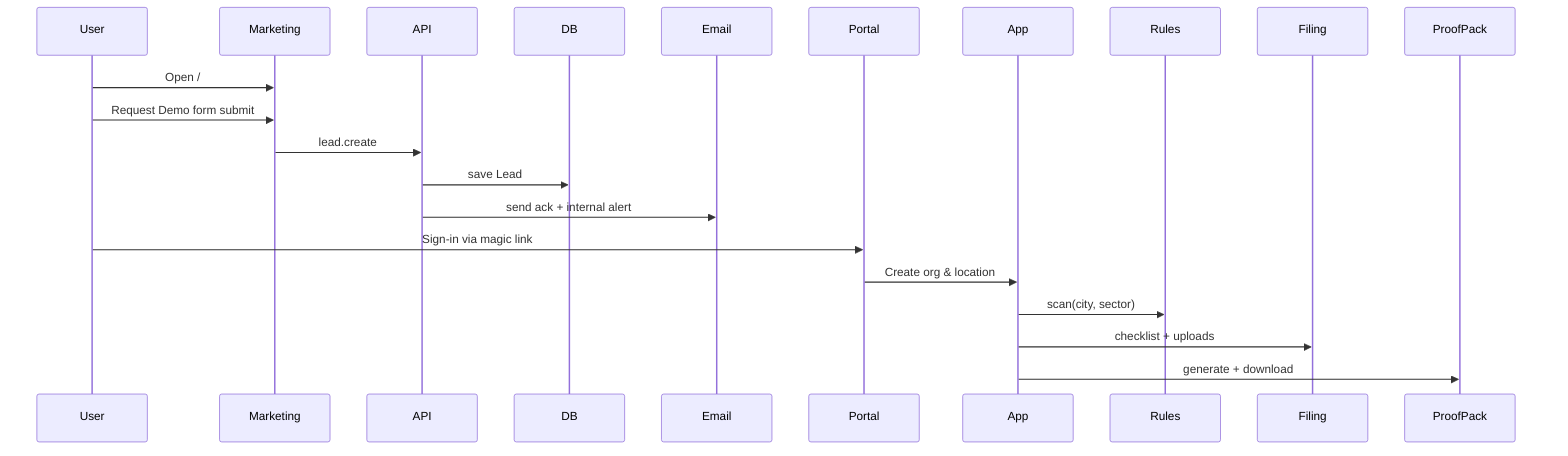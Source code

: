 sequenceDiagram
  participant User
  participant Marketing
  participant API
  participant DB
  participant Email

  User->>Marketing: Open /
  User->>Marketing: Request Demo form submit
  Marketing->>API: lead.create
  API->>DB: save Lead
  API->>Email: send ack + internal alert
  User->>Portal: Sign-in via magic link
  Portal->>App: Create org & location
  App->>Rules: scan(city, sector)
  App->>Filing: checklist + uploads
  App->>ProofPack: generate + download